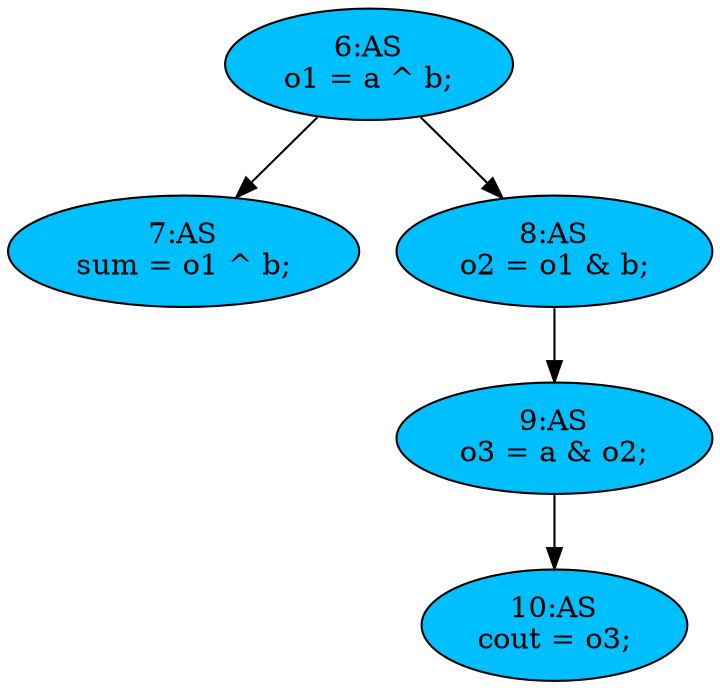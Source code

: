 strict digraph "compose( ,  )" {
	node [label="\N"];
	"9:AS"	[ast="<pyverilog.vparser.ast.Assign object at 0x7f8112f4e290>",
		def_var="['o3']",
		fillcolor=deepskyblue,
		label="9:AS
o3 = a & o2;",
		statements="[]",
		style=filled,
		typ=Assign,
		use_var="['a', 'o2']"];
	"10:AS"	[ast="<pyverilog.vparser.ast.Assign object at 0x7f8112fb1150>",
		def_var="['cout']",
		fillcolor=deepskyblue,
		label="10:AS
cout = o3;",
		statements="[]",
		style=filled,
		typ=Assign,
		use_var="['o3']"];
	"9:AS" -> "10:AS";
	"7:AS"	[ast="<pyverilog.vparser.ast.Assign object at 0x7f8112f56810>",
		def_var="['sum']",
		fillcolor=deepskyblue,
		label="7:AS
sum = o1 ^ b;",
		statements="[]",
		style=filled,
		typ=Assign,
		use_var="['o1', 'b']"];
	"6:AS"	[ast="<pyverilog.vparser.ast.Assign object at 0x7f8113275e10>",
		def_var="['o1']",
		fillcolor=deepskyblue,
		label="6:AS
o1 = a ^ b;",
		statements="[]",
		style=filled,
		typ=Assign,
		use_var="['a', 'b']"];
	"6:AS" -> "7:AS";
	"8:AS"	[ast="<pyverilog.vparser.ast.Assign object at 0x7f8112fa34d0>",
		def_var="['o2']",
		fillcolor=deepskyblue,
		label="8:AS
o2 = o1 & b;",
		statements="[]",
		style=filled,
		typ=Assign,
		use_var="['o1', 'b']"];
	"6:AS" -> "8:AS";
	"8:AS" -> "9:AS";
}
